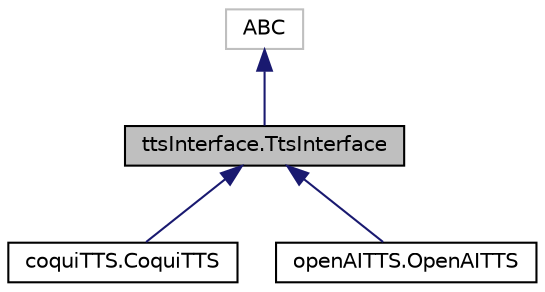 digraph "ttsInterface.TtsInterface"
{
 // LATEX_PDF_SIZE
  edge [fontname="Helvetica",fontsize="10",labelfontname="Helvetica",labelfontsize="10"];
  node [fontname="Helvetica",fontsize="10",shape=record];
  Node1 [label="ttsInterface.TtsInterface",height=0.2,width=0.4,color="black", fillcolor="grey75", style="filled", fontcolor="black",tooltip=" "];
  Node2 -> Node1 [dir="back",color="midnightblue",fontsize="10",style="solid",fontname="Helvetica"];
  Node2 [label="ABC",height=0.2,width=0.4,color="grey75", fillcolor="white", style="filled",tooltip=" "];
  Node1 -> Node3 [dir="back",color="midnightblue",fontsize="10",style="solid",fontname="Helvetica"];
  Node3 [label="coquiTTS.CoquiTTS",height=0.2,width=0.4,color="black", fillcolor="white", style="filled",URL="$classcoquiTTS_1_1CoquiTTS.html",tooltip="Implementación de CoquiTTS para Texto a Voz (TTS)"];
  Node1 -> Node4 [dir="back",color="midnightblue",fontsize="10",style="solid",fontname="Helvetica"];
  Node4 [label="openAITTS.OpenAITTS",height=0.2,width=0.4,color="black", fillcolor="white", style="filled",URL="$classopenAITTS_1_1OpenAITTS.html",tooltip=" "];
}
